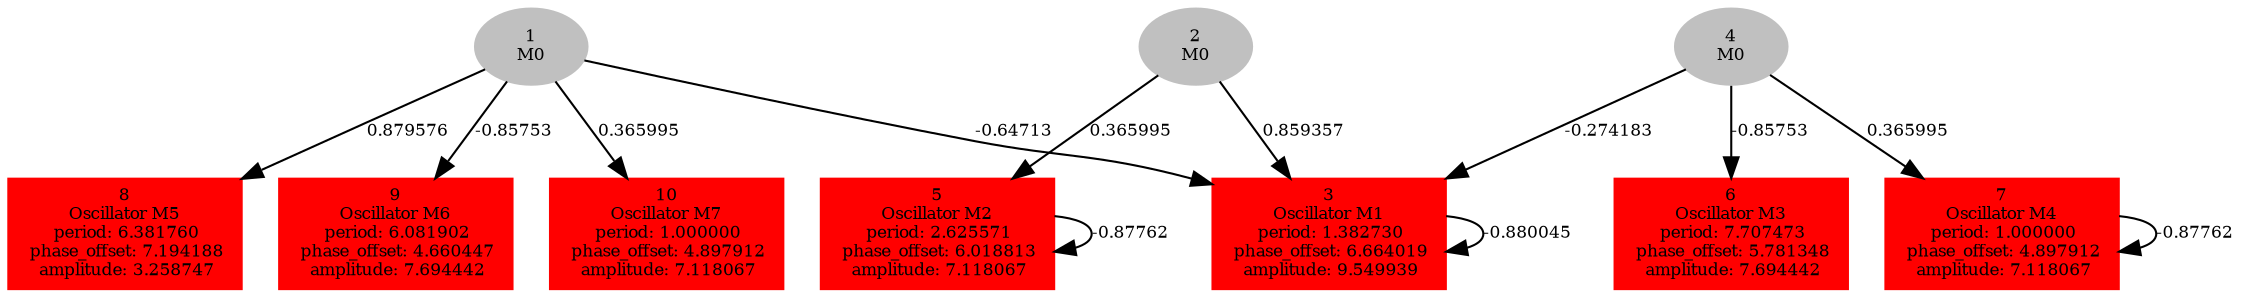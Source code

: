  digraph g{ forcelabels=true;
1[label=<1<BR/>M0>,color="grey",style=filled,fontsize=8];
2[label=<2<BR/>M0>,color="grey",style=filled,fontsize=8];
3 [label=<3<BR />Oscillator M1<BR /> period: 1.382730<BR /> phase_offset: 6.664019<BR /> amplitude: 9.549939>, shape=box,color=red,style=filled,fontsize=8];4[label=<4<BR/>M0>,color="grey",style=filled,fontsize=8];
5 [label=<5<BR />Oscillator M2<BR /> period: 2.625571<BR /> phase_offset: 6.018813<BR /> amplitude: 7.118067>, shape=box,color=red,style=filled,fontsize=8];6 [label=<6<BR />Oscillator M3<BR /> period: 7.707473<BR /> phase_offset: 5.781348<BR /> amplitude: 7.694442>, shape=box,color=red,style=filled,fontsize=8];7 [label=<7<BR />Oscillator M4<BR /> period: 1.000000<BR /> phase_offset: 4.897912<BR /> amplitude: 7.118067>, shape=box,color=red,style=filled,fontsize=8];8 [label=<8<BR />Oscillator M5<BR /> period: 6.381760<BR /> phase_offset: 7.194188<BR /> amplitude: 3.258747>, shape=box,color=red,style=filled,fontsize=8];9 [label=<9<BR />Oscillator M6<BR /> period: 6.081902<BR /> phase_offset: 4.660447<BR /> amplitude: 7.694442>, shape=box,color=red,style=filled,fontsize=8];10 [label=<10<BR />Oscillator M7<BR /> period: 1.000000<BR /> phase_offset: 4.897912<BR /> amplitude: 7.118067>, shape=box,color=red,style=filled,fontsize=8];1 -> 3[label="-0.64713 ",fontsize="8"];
1 -> 8[label="0.879576 ",fontsize="8"];
1 -> 9[label="-0.85753 ",fontsize="8"];
1 -> 10[label="0.365995 ",fontsize="8"];
2 -> 3[label="0.859357 ",fontsize="8"];
2 -> 5[label="0.365995 ",fontsize="8"];
3 -> 3[label="-0.880045 ",fontsize="8"];
4 -> 3[label="-0.274183 ",fontsize="8"];
4 -> 6[label="-0.85753 ",fontsize="8"];
4 -> 7[label="0.365995 ",fontsize="8"];
5 -> 5[label="-0.87762 ",fontsize="8"];
7 -> 7[label="-0.87762 ",fontsize="8"];
 }
